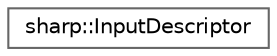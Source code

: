 digraph "Graphical Class Hierarchy"
{
 // LATEX_PDF_SIZE
  bgcolor="transparent";
  edge [fontname=Helvetica,fontsize=10,labelfontname=Helvetica,labelfontsize=10];
  node [fontname=Helvetica,fontsize=10,shape=box,height=0.2,width=0.4];
  rankdir="LR";
  Node0 [id="Node000000",label="sharp::InputDescriptor",height=0.2,width=0.4,color="grey40", fillcolor="white", style="filled",URL="$structsharp_1_1_input_descriptor.html",tooltip=" "];
}
